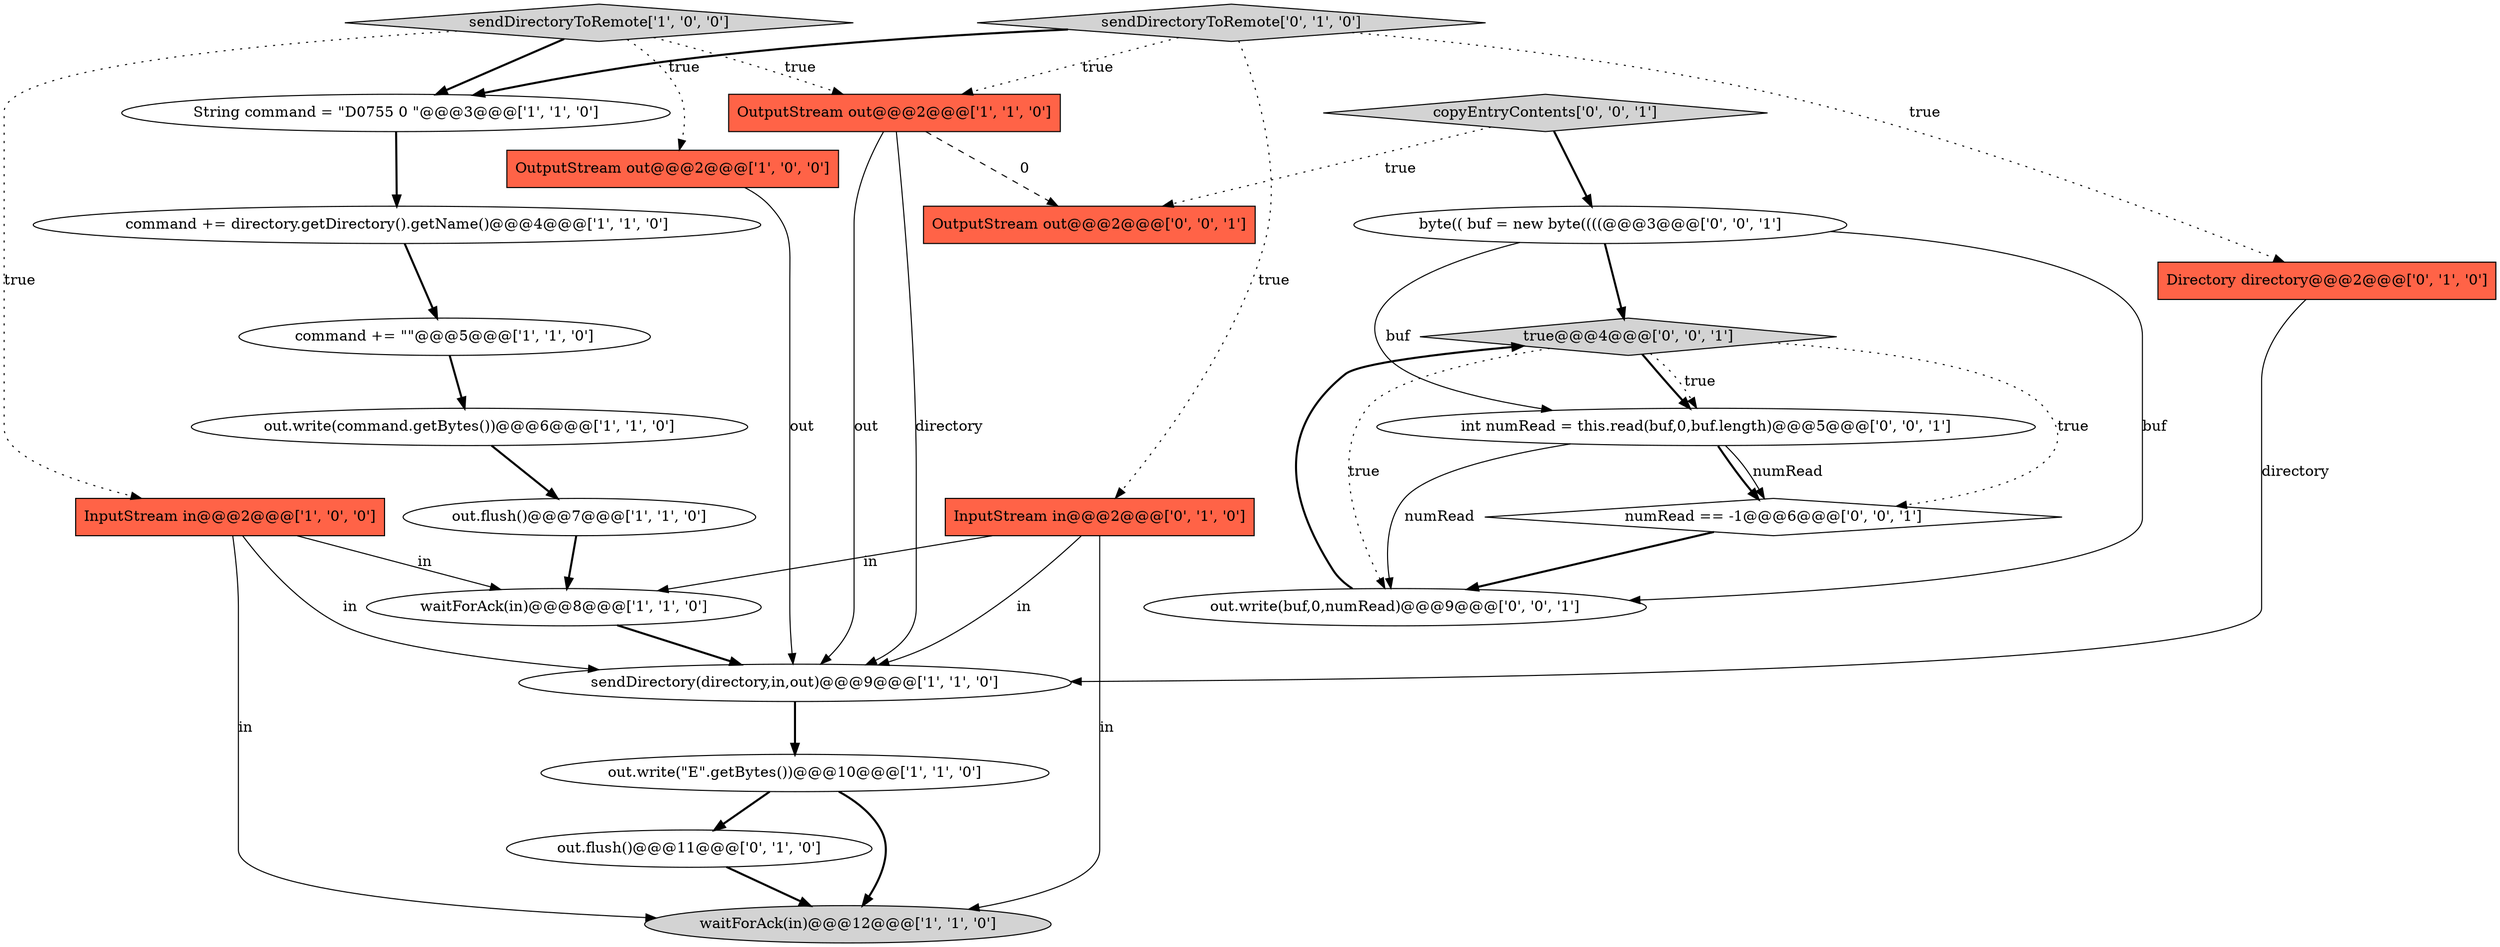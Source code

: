 digraph {
9 [style = filled, label = "waitForAck(in)@@@8@@@['1', '1', '0']", fillcolor = white, shape = ellipse image = "AAA0AAABBB1BBB"];
5 [style = filled, label = "out.write(command.getBytes())@@@6@@@['1', '1', '0']", fillcolor = white, shape = ellipse image = "AAA0AAABBB1BBB"];
12 [style = filled, label = "out.flush()@@@7@@@['1', '1', '0']", fillcolor = white, shape = ellipse image = "AAA0AAABBB1BBB"];
19 [style = filled, label = "true@@@4@@@['0', '0', '1']", fillcolor = lightgray, shape = diamond image = "AAA0AAABBB3BBB"];
0 [style = filled, label = "OutputStream out@@@2@@@['1', '0', '0']", fillcolor = tomato, shape = box image = "AAA0AAABBB1BBB"];
2 [style = filled, label = "waitForAck(in)@@@12@@@['1', '1', '0']", fillcolor = lightgray, shape = ellipse image = "AAA0AAABBB1BBB"];
17 [style = filled, label = "copyEntryContents['0', '0', '1']", fillcolor = lightgray, shape = diamond image = "AAA0AAABBB3BBB"];
20 [style = filled, label = "numRead == -1@@@6@@@['0', '0', '1']", fillcolor = white, shape = diamond image = "AAA0AAABBB3BBB"];
1 [style = filled, label = "command += \"\"@@@5@@@['1', '1', '0']", fillcolor = white, shape = ellipse image = "AAA0AAABBB1BBB"];
23 [style = filled, label = "out.write(buf,0,numRead)@@@9@@@['0', '0', '1']", fillcolor = white, shape = ellipse image = "AAA0AAABBB3BBB"];
13 [style = filled, label = "out.flush()@@@11@@@['0', '1', '0']", fillcolor = white, shape = ellipse image = "AAA1AAABBB2BBB"];
18 [style = filled, label = "byte(( buf = new byte((((@@@3@@@['0', '0', '1']", fillcolor = white, shape = ellipse image = "AAA0AAABBB3BBB"];
15 [style = filled, label = "sendDirectoryToRemote['0', '1', '0']", fillcolor = lightgray, shape = diamond image = "AAA0AAABBB2BBB"];
3 [style = filled, label = "String command = \"D0755 0 \"@@@3@@@['1', '1', '0']", fillcolor = white, shape = ellipse image = "AAA0AAABBB1BBB"];
7 [style = filled, label = "sendDirectoryToRemote['1', '0', '0']", fillcolor = lightgray, shape = diamond image = "AAA0AAABBB1BBB"];
8 [style = filled, label = "InputStream in@@@2@@@['1', '0', '0']", fillcolor = tomato, shape = box image = "AAA0AAABBB1BBB"];
4 [style = filled, label = "command += directory.getDirectory().getName()@@@4@@@['1', '1', '0']", fillcolor = white, shape = ellipse image = "AAA0AAABBB1BBB"];
22 [style = filled, label = "int numRead = this.read(buf,0,buf.length)@@@5@@@['0', '0', '1']", fillcolor = white, shape = ellipse image = "AAA0AAABBB3BBB"];
11 [style = filled, label = "OutputStream out@@@2@@@['1', '1', '0']", fillcolor = tomato, shape = box image = "AAA0AAABBB1BBB"];
10 [style = filled, label = "out.write(\"E\".getBytes())@@@10@@@['1', '1', '0']", fillcolor = white, shape = ellipse image = "AAA0AAABBB1BBB"];
21 [style = filled, label = "OutputStream out@@@2@@@['0', '0', '1']", fillcolor = tomato, shape = box image = "AAA0AAABBB3BBB"];
14 [style = filled, label = "InputStream in@@@2@@@['0', '1', '0']", fillcolor = tomato, shape = box image = "AAA0AAABBB2BBB"];
16 [style = filled, label = "Directory directory@@@2@@@['0', '1', '0']", fillcolor = tomato, shape = box image = "AAA0AAABBB2BBB"];
6 [style = filled, label = "sendDirectory(directory,in,out)@@@9@@@['1', '1', '0']", fillcolor = white, shape = ellipse image = "AAA0AAABBB1BBB"];
14->9 [style = solid, label="in"];
14->6 [style = solid, label="in"];
20->23 [style = bold, label=""];
16->6 [style = solid, label="directory"];
10->2 [style = bold, label=""];
18->23 [style = solid, label="buf"];
23->19 [style = bold, label=""];
11->6 [style = solid, label="directory"];
18->22 [style = solid, label="buf"];
7->8 [style = dotted, label="true"];
19->22 [style = bold, label=""];
15->11 [style = dotted, label="true"];
11->6 [style = solid, label="out"];
22->20 [style = bold, label=""];
11->21 [style = dashed, label="0"];
4->1 [style = bold, label=""];
7->11 [style = dotted, label="true"];
19->20 [style = dotted, label="true"];
9->6 [style = bold, label=""];
6->10 [style = bold, label=""];
7->3 [style = bold, label=""];
12->9 [style = bold, label=""];
19->23 [style = dotted, label="true"];
8->6 [style = solid, label="in"];
10->13 [style = bold, label=""];
18->19 [style = bold, label=""];
19->22 [style = dotted, label="true"];
0->6 [style = solid, label="out"];
22->20 [style = solid, label="numRead"];
15->3 [style = bold, label=""];
15->16 [style = dotted, label="true"];
5->12 [style = bold, label=""];
7->0 [style = dotted, label="true"];
17->21 [style = dotted, label="true"];
15->14 [style = dotted, label="true"];
14->2 [style = solid, label="in"];
22->23 [style = solid, label="numRead"];
13->2 [style = bold, label=""];
8->2 [style = solid, label="in"];
3->4 [style = bold, label=""];
8->9 [style = solid, label="in"];
1->5 [style = bold, label=""];
17->18 [style = bold, label=""];
}
